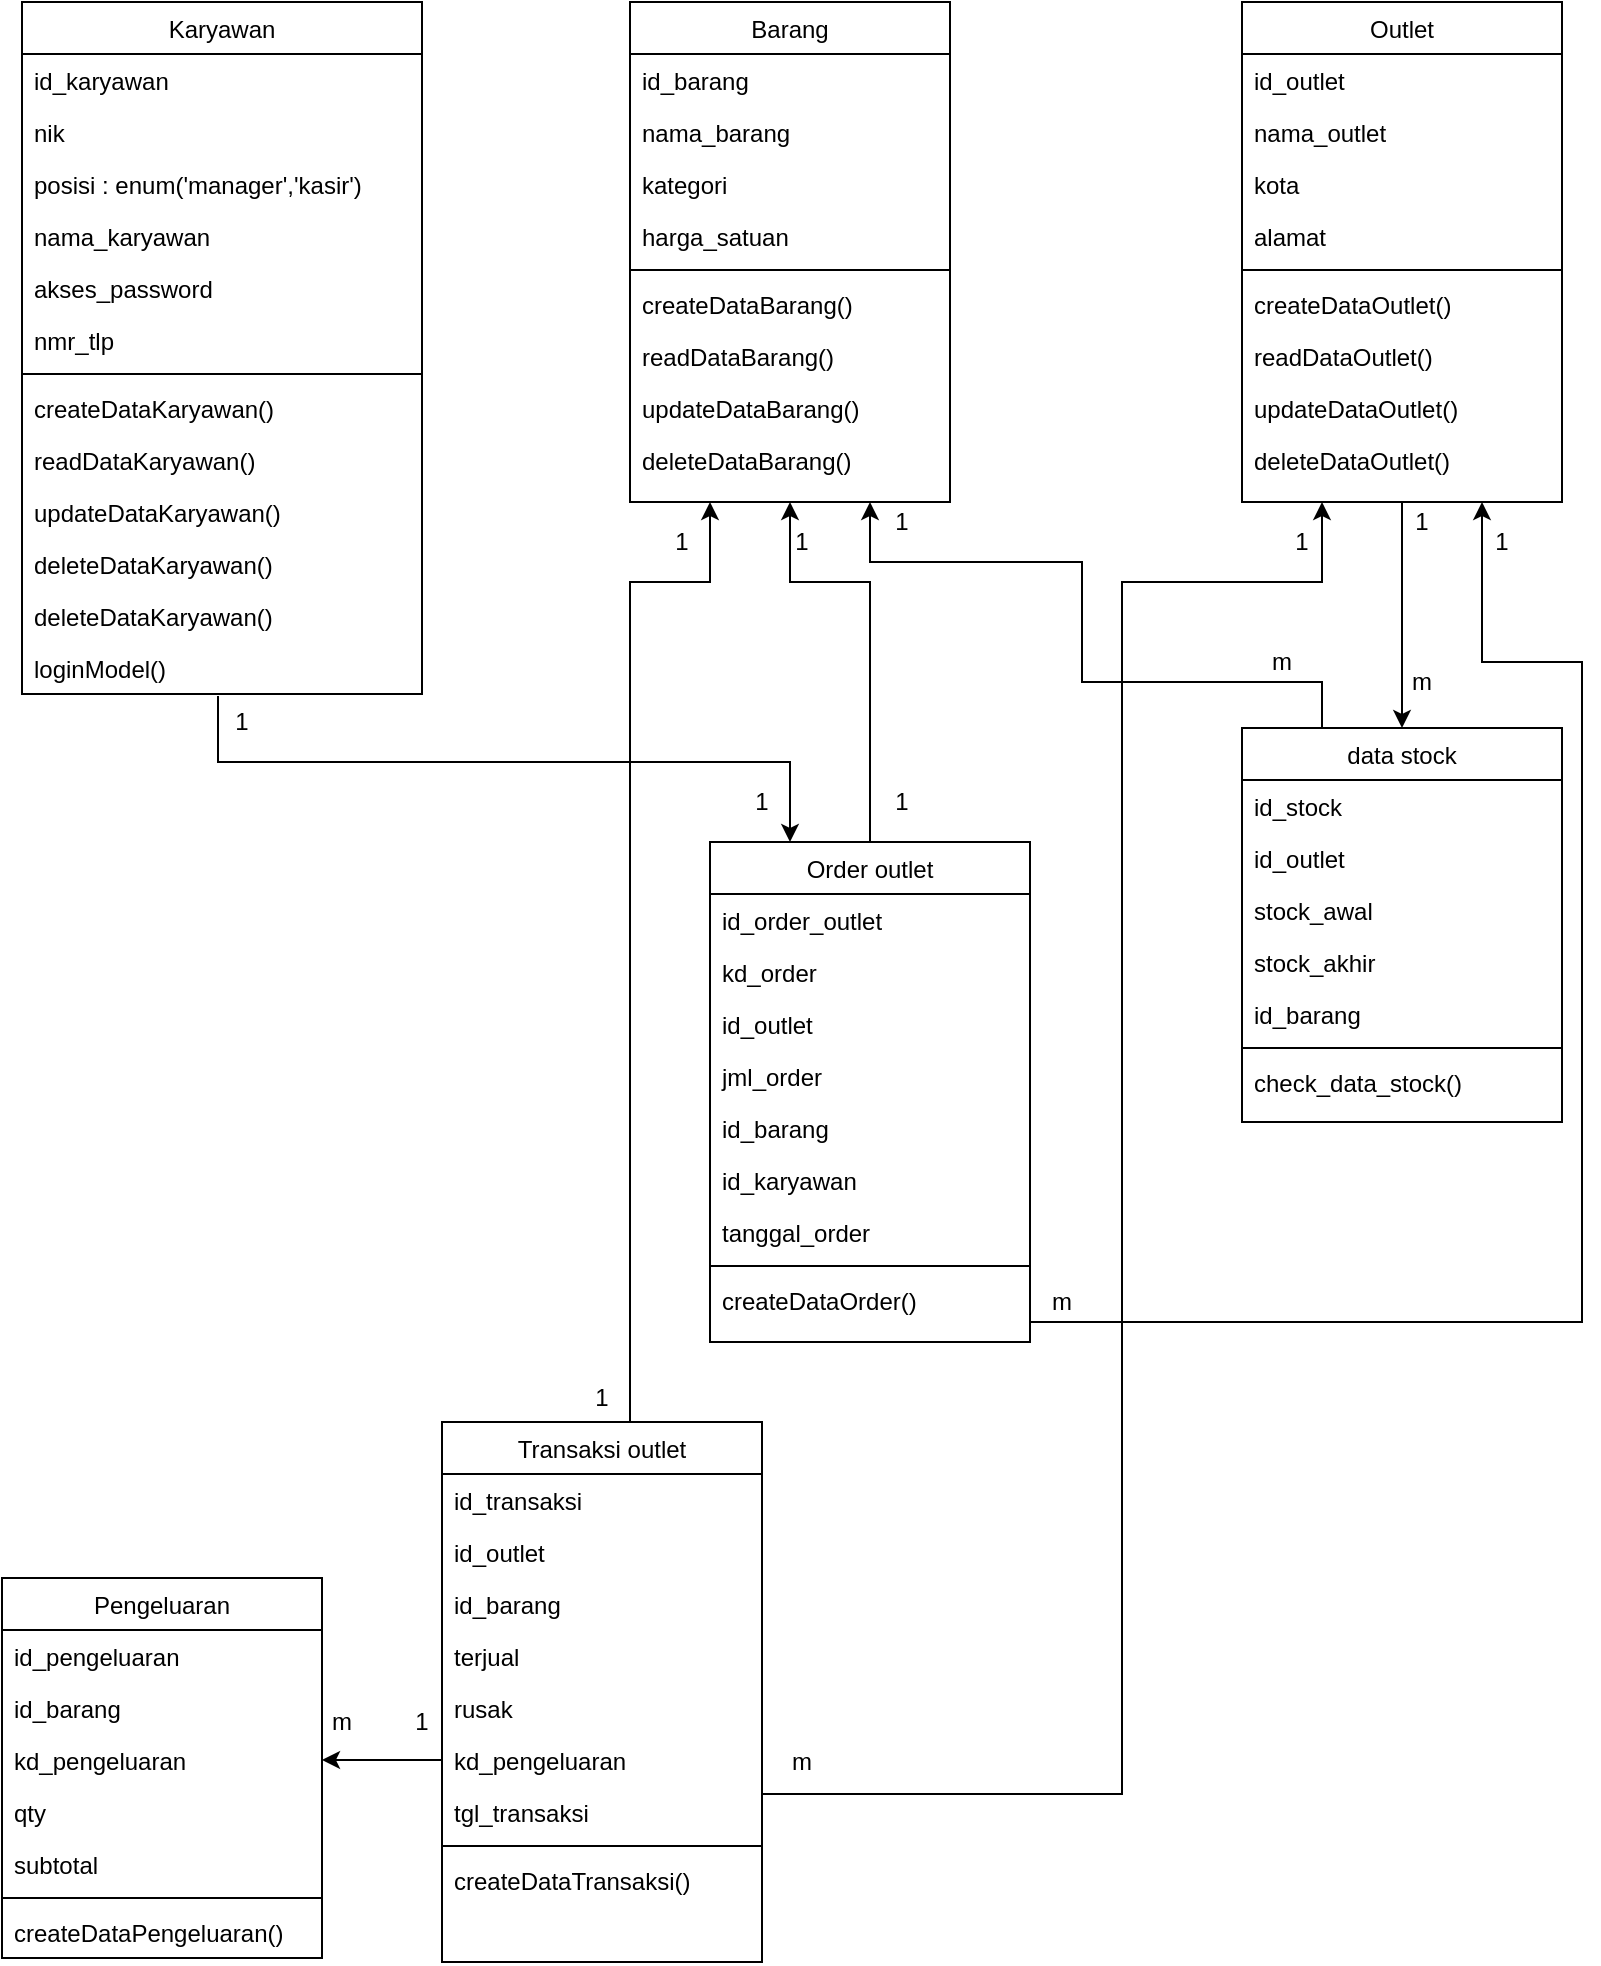 <mxfile version="12.8.5" type="github">
  <diagram id="C5RBs43oDa-KdzZeNtuy" name="Page-1">
    <mxGraphModel dx="1021" dy="1628" grid="1" gridSize="10" guides="1" tooltips="1" connect="1" arrows="1" fold="1" page="1" pageScale="1" pageWidth="827" pageHeight="1169" math="0" shadow="0">
      <root>
        <mxCell id="WIyWlLk6GJQsqaUBKTNV-0" />
        <mxCell id="WIyWlLk6GJQsqaUBKTNV-1" parent="WIyWlLk6GJQsqaUBKTNV-0" />
        <mxCell id="IJOjVhitaZicLHkVx654-0" style="edgeStyle=orthogonalEdgeStyle;rounded=0;orthogonalLoop=1;jettySize=auto;html=1;entryX=0.75;entryY=1;entryDx=0;entryDy=0;exitX=0.25;exitY=0;exitDx=0;exitDy=0;" parent="WIyWlLk6GJQsqaUBKTNV-1" source="zkfFHV4jXpPFQw0GAbJ--17" target="grvFEVyKUdG-fyw-7C89-32" edge="1">
          <mxGeometry relative="1" as="geometry">
            <Array as="points">
              <mxPoint x="680" y="250" />
              <mxPoint x="560" y="250" />
              <mxPoint x="560" y="190" />
              <mxPoint x="454" y="190" />
            </Array>
          </mxGeometry>
        </mxCell>
        <mxCell id="zkfFHV4jXpPFQw0GAbJ--17" value="data stock" style="swimlane;fontStyle=0;align=center;verticalAlign=top;childLayout=stackLayout;horizontal=1;startSize=26;horizontalStack=0;resizeParent=1;resizeLast=0;collapsible=1;marginBottom=0;rounded=0;shadow=0;strokeWidth=1;" parent="WIyWlLk6GJQsqaUBKTNV-1" vertex="1">
          <mxGeometry x="640" y="273" width="160" height="197" as="geometry">
            <mxRectangle x="550" y="140" width="160" height="26" as="alternateBounds" />
          </mxGeometry>
        </mxCell>
        <mxCell id="zkfFHV4jXpPFQw0GAbJ--18" value="id_stock" style="text;align=left;verticalAlign=top;spacingLeft=4;spacingRight=4;overflow=hidden;rotatable=0;points=[[0,0.5],[1,0.5]];portConstraint=eastwest;" parent="zkfFHV4jXpPFQw0GAbJ--17" vertex="1">
          <mxGeometry y="26" width="160" height="26" as="geometry" />
        </mxCell>
        <mxCell id="zkfFHV4jXpPFQw0GAbJ--19" value="id_outlet" style="text;align=left;verticalAlign=top;spacingLeft=4;spacingRight=4;overflow=hidden;rotatable=0;points=[[0,0.5],[1,0.5]];portConstraint=eastwest;rounded=0;shadow=0;html=0;" parent="zkfFHV4jXpPFQw0GAbJ--17" vertex="1">
          <mxGeometry y="52" width="160" height="26" as="geometry" />
        </mxCell>
        <mxCell id="zkfFHV4jXpPFQw0GAbJ--20" value="stock_awal" style="text;align=left;verticalAlign=top;spacingLeft=4;spacingRight=4;overflow=hidden;rotatable=0;points=[[0,0.5],[1,0.5]];portConstraint=eastwest;rounded=0;shadow=0;html=0;" parent="zkfFHV4jXpPFQw0GAbJ--17" vertex="1">
          <mxGeometry y="78" width="160" height="26" as="geometry" />
        </mxCell>
        <mxCell id="zkfFHV4jXpPFQw0GAbJ--21" value="stock_akhir" style="text;align=left;verticalAlign=top;spacingLeft=4;spacingRight=4;overflow=hidden;rotatable=0;points=[[0,0.5],[1,0.5]];portConstraint=eastwest;rounded=0;shadow=0;html=0;" parent="zkfFHV4jXpPFQw0GAbJ--17" vertex="1">
          <mxGeometry y="104" width="160" height="26" as="geometry" />
        </mxCell>
        <mxCell id="zkfFHV4jXpPFQw0GAbJ--22" value="id_barang" style="text;align=left;verticalAlign=top;spacingLeft=4;spacingRight=4;overflow=hidden;rotatable=0;points=[[0,0.5],[1,0.5]];portConstraint=eastwest;rounded=0;shadow=0;html=0;" parent="zkfFHV4jXpPFQw0GAbJ--17" vertex="1">
          <mxGeometry y="130" width="160" height="26" as="geometry" />
        </mxCell>
        <mxCell id="zkfFHV4jXpPFQw0GAbJ--23" value="" style="line;html=1;strokeWidth=1;align=left;verticalAlign=middle;spacingTop=-1;spacingLeft=3;spacingRight=3;rotatable=0;labelPosition=right;points=[];portConstraint=eastwest;" parent="zkfFHV4jXpPFQw0GAbJ--17" vertex="1">
          <mxGeometry y="156" width="160" height="8" as="geometry" />
        </mxCell>
        <mxCell id="hx7mSB9TdaIhevS4iaf8-17" value="check_data_stock()" style="text;align=left;verticalAlign=top;spacingLeft=4;spacingRight=4;overflow=hidden;rotatable=0;points=[[0,0.5],[1,0.5]];portConstraint=eastwest;" vertex="1" parent="zkfFHV4jXpPFQw0GAbJ--17">
          <mxGeometry y="164" width="160" height="26" as="geometry" />
        </mxCell>
        <mxCell id="grvFEVyKUdG-fyw-7C89-42" style="edgeStyle=orthogonalEdgeStyle;rounded=0;orthogonalLoop=1;jettySize=auto;html=1;entryX=0.5;entryY=0;entryDx=0;entryDy=0;" parent="WIyWlLk6GJQsqaUBKTNV-1" source="grvFEVyKUdG-fyw-7C89-0" target="zkfFHV4jXpPFQw0GAbJ--17" edge="1">
          <mxGeometry relative="1" as="geometry" />
        </mxCell>
        <mxCell id="grvFEVyKUdG-fyw-7C89-0" value="Outlet" style="swimlane;fontStyle=0;align=center;verticalAlign=top;childLayout=stackLayout;horizontal=1;startSize=26;horizontalStack=0;resizeParent=1;resizeLast=0;collapsible=1;marginBottom=0;rounded=0;shadow=0;strokeWidth=1;" parent="WIyWlLk6GJQsqaUBKTNV-1" vertex="1">
          <mxGeometry x="640" y="-90" width="160" height="250" as="geometry">
            <mxRectangle x="550" y="140" width="160" height="26" as="alternateBounds" />
          </mxGeometry>
        </mxCell>
        <mxCell id="grvFEVyKUdG-fyw-7C89-1" value="id_outlet" style="text;align=left;verticalAlign=top;spacingLeft=4;spacingRight=4;overflow=hidden;rotatable=0;points=[[0,0.5],[1,0.5]];portConstraint=eastwest;" parent="grvFEVyKUdG-fyw-7C89-0" vertex="1">
          <mxGeometry y="26" width="160" height="26" as="geometry" />
        </mxCell>
        <mxCell id="grvFEVyKUdG-fyw-7C89-2" value="nama_outlet" style="text;align=left;verticalAlign=top;spacingLeft=4;spacingRight=4;overflow=hidden;rotatable=0;points=[[0,0.5],[1,0.5]];portConstraint=eastwest;rounded=0;shadow=0;html=0;" parent="grvFEVyKUdG-fyw-7C89-0" vertex="1">
          <mxGeometry y="52" width="160" height="26" as="geometry" />
        </mxCell>
        <mxCell id="grvFEVyKUdG-fyw-7C89-3" value="kota" style="text;align=left;verticalAlign=top;spacingLeft=4;spacingRight=4;overflow=hidden;rotatable=0;points=[[0,0.5],[1,0.5]];portConstraint=eastwest;rounded=0;shadow=0;html=0;" parent="grvFEVyKUdG-fyw-7C89-0" vertex="1">
          <mxGeometry y="78" width="160" height="26" as="geometry" />
        </mxCell>
        <mxCell id="grvFEVyKUdG-fyw-7C89-4" value="alamat" style="text;align=left;verticalAlign=top;spacingLeft=4;spacingRight=4;overflow=hidden;rotatable=0;points=[[0,0.5],[1,0.5]];portConstraint=eastwest;rounded=0;shadow=0;html=0;" parent="grvFEVyKUdG-fyw-7C89-0" vertex="1">
          <mxGeometry y="104" width="160" height="26" as="geometry" />
        </mxCell>
        <mxCell id="grvFEVyKUdG-fyw-7C89-6" value="" style="line;html=1;strokeWidth=1;align=left;verticalAlign=middle;spacingTop=-1;spacingLeft=3;spacingRight=3;rotatable=0;labelPosition=right;points=[];portConstraint=eastwest;" parent="grvFEVyKUdG-fyw-7C89-0" vertex="1">
          <mxGeometry y="130" width="160" height="8" as="geometry" />
        </mxCell>
        <mxCell id="grvFEVyKUdG-fyw-7C89-7" value="createDataOutlet()" style="text;align=left;verticalAlign=top;spacingLeft=4;spacingRight=4;overflow=hidden;rotatable=0;points=[[0,0.5],[1,0.5]];portConstraint=eastwest;" parent="grvFEVyKUdG-fyw-7C89-0" vertex="1">
          <mxGeometry y="138" width="160" height="26" as="geometry" />
        </mxCell>
        <mxCell id="grvFEVyKUdG-fyw-7C89-30" value="readDataOutlet()" style="text;align=left;verticalAlign=top;spacingLeft=4;spacingRight=4;overflow=hidden;rotatable=0;points=[[0,0.5],[1,0.5]];portConstraint=eastwest;" parent="grvFEVyKUdG-fyw-7C89-0" vertex="1">
          <mxGeometry y="164" width="160" height="26" as="geometry" />
        </mxCell>
        <mxCell id="grvFEVyKUdG-fyw-7C89-8" value="updateDataOutlet()" style="text;align=left;verticalAlign=top;spacingLeft=4;spacingRight=4;overflow=hidden;rotatable=0;points=[[0,0.5],[1,0.5]];portConstraint=eastwest;" parent="grvFEVyKUdG-fyw-7C89-0" vertex="1">
          <mxGeometry y="190" width="160" height="26" as="geometry" />
        </mxCell>
        <mxCell id="grvFEVyKUdG-fyw-7C89-31" value="deleteDataOutlet()" style="text;align=left;verticalAlign=top;spacingLeft=4;spacingRight=4;overflow=hidden;rotatable=0;points=[[0,0.5],[1,0.5]];portConstraint=eastwest;" parent="grvFEVyKUdG-fyw-7C89-0" vertex="1">
          <mxGeometry y="216" width="160" height="26" as="geometry" />
        </mxCell>
        <mxCell id="grvFEVyKUdG-fyw-7C89-87" style="edgeStyle=orthogonalEdgeStyle;rounded=0;orthogonalLoop=1;jettySize=auto;html=1;entryX=0.5;entryY=1;entryDx=0;entryDy=0;" parent="WIyWlLk6GJQsqaUBKTNV-1" source="grvFEVyKUdG-fyw-7C89-9" target="grvFEVyKUdG-fyw-7C89-32" edge="1">
          <mxGeometry relative="1" as="geometry">
            <Array as="points">
              <mxPoint x="454" y="200" />
              <mxPoint x="414" y="200" />
            </Array>
          </mxGeometry>
        </mxCell>
        <mxCell id="hx7mSB9TdaIhevS4iaf8-12" style="edgeStyle=orthogonalEdgeStyle;rounded=0;orthogonalLoop=1;jettySize=auto;html=1;entryX=0.75;entryY=1;entryDx=0;entryDy=0;" edge="1" parent="WIyWlLk6GJQsqaUBKTNV-1" source="grvFEVyKUdG-fyw-7C89-9" target="grvFEVyKUdG-fyw-7C89-0">
          <mxGeometry relative="1" as="geometry">
            <Array as="points">
              <mxPoint x="810" y="570" />
              <mxPoint x="810" y="240" />
              <mxPoint x="760" y="240" />
            </Array>
          </mxGeometry>
        </mxCell>
        <mxCell id="grvFEVyKUdG-fyw-7C89-9" value="Order outlet" style="swimlane;fontStyle=0;align=center;verticalAlign=top;childLayout=stackLayout;horizontal=1;startSize=26;horizontalStack=0;resizeParent=1;resizeLast=0;collapsible=1;marginBottom=0;rounded=0;shadow=0;strokeWidth=1;" parent="WIyWlLk6GJQsqaUBKTNV-1" vertex="1">
          <mxGeometry x="374" y="330" width="160" height="250" as="geometry">
            <mxRectangle x="130" y="380" width="160" height="26" as="alternateBounds" />
          </mxGeometry>
        </mxCell>
        <mxCell id="grvFEVyKUdG-fyw-7C89-10" value="id_order_outlet" style="text;align=left;verticalAlign=top;spacingLeft=4;spacingRight=4;overflow=hidden;rotatable=0;points=[[0,0.5],[1,0.5]];portConstraint=eastwest;" parent="grvFEVyKUdG-fyw-7C89-9" vertex="1">
          <mxGeometry y="26" width="160" height="26" as="geometry" />
        </mxCell>
        <mxCell id="grvFEVyKUdG-fyw-7C89-28" value="kd_order" style="text;align=left;verticalAlign=top;spacingLeft=4;spacingRight=4;overflow=hidden;rotatable=0;points=[[0,0.5],[1,0.5]];portConstraint=eastwest;" parent="grvFEVyKUdG-fyw-7C89-9" vertex="1">
          <mxGeometry y="52" width="160" height="26" as="geometry" />
        </mxCell>
        <mxCell id="grvFEVyKUdG-fyw-7C89-24" value="id_outlet" style="text;align=left;verticalAlign=top;spacingLeft=4;spacingRight=4;overflow=hidden;rotatable=0;points=[[0,0.5],[1,0.5]];portConstraint=eastwest;" parent="grvFEVyKUdG-fyw-7C89-9" vertex="1">
          <mxGeometry y="78" width="160" height="26" as="geometry" />
        </mxCell>
        <mxCell id="grvFEVyKUdG-fyw-7C89-25" value="jml_order" style="text;align=left;verticalAlign=top;spacingLeft=4;spacingRight=4;overflow=hidden;rotatable=0;points=[[0,0.5],[1,0.5]];portConstraint=eastwest;" parent="grvFEVyKUdG-fyw-7C89-9" vertex="1">
          <mxGeometry y="104" width="160" height="26" as="geometry" />
        </mxCell>
        <mxCell id="grvFEVyKUdG-fyw-7C89-27" value="id_barang" style="text;align=left;verticalAlign=top;spacingLeft=4;spacingRight=4;overflow=hidden;rotatable=0;points=[[0,0.5],[1,0.5]];portConstraint=eastwest;" parent="grvFEVyKUdG-fyw-7C89-9" vertex="1">
          <mxGeometry y="130" width="160" height="26" as="geometry" />
        </mxCell>
        <mxCell id="grvFEVyKUdG-fyw-7C89-26" value="id_karyawan" style="text;align=left;verticalAlign=top;spacingLeft=4;spacingRight=4;overflow=hidden;rotatable=0;points=[[0,0.5],[1,0.5]];portConstraint=eastwest;" parent="grvFEVyKUdG-fyw-7C89-9" vertex="1">
          <mxGeometry y="156" width="160" height="26" as="geometry" />
        </mxCell>
        <mxCell id="grvFEVyKUdG-fyw-7C89-11" value="tanggal_order" style="text;align=left;verticalAlign=top;spacingLeft=4;spacingRight=4;overflow=hidden;rotatable=0;points=[[0,0.5],[1,0.5]];portConstraint=eastwest;rounded=0;shadow=0;html=0;" parent="grvFEVyKUdG-fyw-7C89-9" vertex="1">
          <mxGeometry y="182" width="160" height="26" as="geometry" />
        </mxCell>
        <mxCell id="grvFEVyKUdG-fyw-7C89-12" value="" style="line;html=1;strokeWidth=1;align=left;verticalAlign=middle;spacingTop=-1;spacingLeft=3;spacingRight=3;rotatable=0;labelPosition=right;points=[];portConstraint=eastwest;" parent="grvFEVyKUdG-fyw-7C89-9" vertex="1">
          <mxGeometry y="208" width="160" height="8" as="geometry" />
        </mxCell>
        <mxCell id="hx7mSB9TdaIhevS4iaf8-18" value="createDataOrder()" style="text;align=left;verticalAlign=top;spacingLeft=4;spacingRight=4;overflow=hidden;rotatable=0;points=[[0,0.5],[1,0.5]];portConstraint=eastwest;" vertex="1" parent="grvFEVyKUdG-fyw-7C89-9">
          <mxGeometry y="216" width="160" height="26" as="geometry" />
        </mxCell>
        <mxCell id="grvFEVyKUdG-fyw-7C89-32" value="Barang" style="swimlane;fontStyle=0;align=center;verticalAlign=top;childLayout=stackLayout;horizontal=1;startSize=26;horizontalStack=0;resizeParent=1;resizeLast=0;collapsible=1;marginBottom=0;rounded=0;shadow=0;strokeWidth=1;" parent="WIyWlLk6GJQsqaUBKTNV-1" vertex="1">
          <mxGeometry x="334" y="-90" width="160" height="250" as="geometry">
            <mxRectangle x="550" y="140" width="160" height="26" as="alternateBounds" />
          </mxGeometry>
        </mxCell>
        <mxCell id="grvFEVyKUdG-fyw-7C89-33" value="id_barang" style="text;align=left;verticalAlign=top;spacingLeft=4;spacingRight=4;overflow=hidden;rotatable=0;points=[[0,0.5],[1,0.5]];portConstraint=eastwest;" parent="grvFEVyKUdG-fyw-7C89-32" vertex="1">
          <mxGeometry y="26" width="160" height="26" as="geometry" />
        </mxCell>
        <mxCell id="grvFEVyKUdG-fyw-7C89-34" value="nama_barang" style="text;align=left;verticalAlign=top;spacingLeft=4;spacingRight=4;overflow=hidden;rotatable=0;points=[[0,0.5],[1,0.5]];portConstraint=eastwest;rounded=0;shadow=0;html=0;" parent="grvFEVyKUdG-fyw-7C89-32" vertex="1">
          <mxGeometry y="52" width="160" height="26" as="geometry" />
        </mxCell>
        <mxCell id="grvFEVyKUdG-fyw-7C89-35" value="kategori" style="text;align=left;verticalAlign=top;spacingLeft=4;spacingRight=4;overflow=hidden;rotatable=0;points=[[0,0.5],[1,0.5]];portConstraint=eastwest;rounded=0;shadow=0;html=0;" parent="grvFEVyKUdG-fyw-7C89-32" vertex="1">
          <mxGeometry y="78" width="160" height="26" as="geometry" />
        </mxCell>
        <mxCell id="grvFEVyKUdG-fyw-7C89-36" value="harga_satuan" style="text;align=left;verticalAlign=top;spacingLeft=4;spacingRight=4;overflow=hidden;rotatable=0;points=[[0,0.5],[1,0.5]];portConstraint=eastwest;rounded=0;shadow=0;html=0;" parent="grvFEVyKUdG-fyw-7C89-32" vertex="1">
          <mxGeometry y="104" width="160" height="26" as="geometry" />
        </mxCell>
        <mxCell id="grvFEVyKUdG-fyw-7C89-37" value="" style="line;html=1;strokeWidth=1;align=left;verticalAlign=middle;spacingTop=-1;spacingLeft=3;spacingRight=3;rotatable=0;labelPosition=right;points=[];portConstraint=eastwest;" parent="grvFEVyKUdG-fyw-7C89-32" vertex="1">
          <mxGeometry y="130" width="160" height="8" as="geometry" />
        </mxCell>
        <mxCell id="grvFEVyKUdG-fyw-7C89-38" value="createDataBarang()" style="text;align=left;verticalAlign=top;spacingLeft=4;spacingRight=4;overflow=hidden;rotatable=0;points=[[0,0.5],[1,0.5]];portConstraint=eastwest;" parent="grvFEVyKUdG-fyw-7C89-32" vertex="1">
          <mxGeometry y="138" width="160" height="26" as="geometry" />
        </mxCell>
        <mxCell id="grvFEVyKUdG-fyw-7C89-39" value="readDataBarang()" style="text;align=left;verticalAlign=top;spacingLeft=4;spacingRight=4;overflow=hidden;rotatable=0;points=[[0,0.5],[1,0.5]];portConstraint=eastwest;" parent="grvFEVyKUdG-fyw-7C89-32" vertex="1">
          <mxGeometry y="164" width="160" height="26" as="geometry" />
        </mxCell>
        <mxCell id="grvFEVyKUdG-fyw-7C89-40" value="updateDataBarang()" style="text;align=left;verticalAlign=top;spacingLeft=4;spacingRight=4;overflow=hidden;rotatable=0;points=[[0,0.5],[1,0.5]];portConstraint=eastwest;" parent="grvFEVyKUdG-fyw-7C89-32" vertex="1">
          <mxGeometry y="190" width="160" height="26" as="geometry" />
        </mxCell>
        <mxCell id="grvFEVyKUdG-fyw-7C89-41" value="deleteDataBarang()" style="text;align=left;verticalAlign=top;spacingLeft=4;spacingRight=4;overflow=hidden;rotatable=0;points=[[0,0.5],[1,0.5]];portConstraint=eastwest;" parent="grvFEVyKUdG-fyw-7C89-32" vertex="1">
          <mxGeometry y="216" width="160" height="26" as="geometry" />
        </mxCell>
        <mxCell id="grvFEVyKUdG-fyw-7C89-72" style="edgeStyle=orthogonalEdgeStyle;rounded=0;orthogonalLoop=1;jettySize=auto;html=1;entryX=0.25;entryY=1;entryDx=0;entryDy=0;" parent="WIyWlLk6GJQsqaUBKTNV-1" source="grvFEVyKUdG-fyw-7C89-43" target="grvFEVyKUdG-fyw-7C89-32" edge="1">
          <mxGeometry relative="1" as="geometry">
            <Array as="points">
              <mxPoint x="334" y="200" />
              <mxPoint x="374" y="200" />
            </Array>
          </mxGeometry>
        </mxCell>
        <mxCell id="grvFEVyKUdG-fyw-7C89-73" style="edgeStyle=orthogonalEdgeStyle;rounded=0;orthogonalLoop=1;jettySize=auto;html=1;entryX=0.25;entryY=1;entryDx=0;entryDy=0;" parent="WIyWlLk6GJQsqaUBKTNV-1" source="grvFEVyKUdG-fyw-7C89-43" target="grvFEVyKUdG-fyw-7C89-0" edge="1">
          <mxGeometry relative="1" as="geometry">
            <Array as="points">
              <mxPoint x="580" y="806" />
              <mxPoint x="580" y="200" />
              <mxPoint x="680" y="200" />
            </Array>
          </mxGeometry>
        </mxCell>
        <mxCell id="grvFEVyKUdG-fyw-7C89-43" value="Transaksi outlet" style="swimlane;fontStyle=0;align=center;verticalAlign=top;childLayout=stackLayout;horizontal=1;startSize=26;horizontalStack=0;resizeParent=1;resizeLast=0;collapsible=1;marginBottom=0;rounded=0;shadow=0;strokeWidth=1;" parent="WIyWlLk6GJQsqaUBKTNV-1" vertex="1">
          <mxGeometry x="240" y="620" width="160" height="270" as="geometry">
            <mxRectangle x="550" y="140" width="160" height="26" as="alternateBounds" />
          </mxGeometry>
        </mxCell>
        <mxCell id="grvFEVyKUdG-fyw-7C89-44" value="id_transaksi" style="text;align=left;verticalAlign=top;spacingLeft=4;spacingRight=4;overflow=hidden;rotatable=0;points=[[0,0.5],[1,0.5]];portConstraint=eastwest;" parent="grvFEVyKUdG-fyw-7C89-43" vertex="1">
          <mxGeometry y="26" width="160" height="26" as="geometry" />
        </mxCell>
        <mxCell id="grvFEVyKUdG-fyw-7C89-45" value="id_outlet" style="text;align=left;verticalAlign=top;spacingLeft=4;spacingRight=4;overflow=hidden;rotatable=0;points=[[0,0.5],[1,0.5]];portConstraint=eastwest;rounded=0;shadow=0;html=0;" parent="grvFEVyKUdG-fyw-7C89-43" vertex="1">
          <mxGeometry y="52" width="160" height="26" as="geometry" />
        </mxCell>
        <mxCell id="grvFEVyKUdG-fyw-7C89-53" value="id_barang" style="text;align=left;verticalAlign=top;spacingLeft=4;spacingRight=4;overflow=hidden;rotatable=0;points=[[0,0.5],[1,0.5]];portConstraint=eastwest;rounded=0;shadow=0;html=0;" parent="grvFEVyKUdG-fyw-7C89-43" vertex="1">
          <mxGeometry y="78" width="160" height="26" as="geometry" />
        </mxCell>
        <mxCell id="grvFEVyKUdG-fyw-7C89-54" value="terjual" style="text;align=left;verticalAlign=top;spacingLeft=4;spacingRight=4;overflow=hidden;rotatable=0;points=[[0,0.5],[1,0.5]];portConstraint=eastwest;rounded=0;shadow=0;html=0;" parent="grvFEVyKUdG-fyw-7C89-43" vertex="1">
          <mxGeometry y="104" width="160" height="26" as="geometry" />
        </mxCell>
        <mxCell id="grvFEVyKUdG-fyw-7C89-46" value="rusak" style="text;align=left;verticalAlign=top;spacingLeft=4;spacingRight=4;overflow=hidden;rotatable=0;points=[[0,0.5],[1,0.5]];portConstraint=eastwest;rounded=0;shadow=0;html=0;" parent="grvFEVyKUdG-fyw-7C89-43" vertex="1">
          <mxGeometry y="130" width="160" height="26" as="geometry" />
        </mxCell>
        <mxCell id="grvFEVyKUdG-fyw-7C89-57" value="kd_pengeluaran" style="text;align=left;verticalAlign=top;spacingLeft=4;spacingRight=4;overflow=hidden;rotatable=0;points=[[0,0.5],[1,0.5]];portConstraint=eastwest;rounded=0;shadow=0;html=0;" parent="grvFEVyKUdG-fyw-7C89-43" vertex="1">
          <mxGeometry y="156" width="160" height="26" as="geometry" />
        </mxCell>
        <mxCell id="grvFEVyKUdG-fyw-7C89-55" value="tgl_transaksi" style="text;align=left;verticalAlign=top;spacingLeft=4;spacingRight=4;overflow=hidden;rotatable=0;points=[[0,0.5],[1,0.5]];portConstraint=eastwest;rounded=0;shadow=0;html=0;" parent="grvFEVyKUdG-fyw-7C89-43" vertex="1">
          <mxGeometry y="182" width="160" height="26" as="geometry" />
        </mxCell>
        <mxCell id="grvFEVyKUdG-fyw-7C89-48" value="" style="line;html=1;strokeWidth=1;align=left;verticalAlign=middle;spacingTop=-1;spacingLeft=3;spacingRight=3;rotatable=0;labelPosition=right;points=[];portConstraint=eastwest;" parent="grvFEVyKUdG-fyw-7C89-43" vertex="1">
          <mxGeometry y="208" width="160" height="8" as="geometry" />
        </mxCell>
        <mxCell id="grvFEVyKUdG-fyw-7C89-49" value="createDataTransaksi()" style="text;align=left;verticalAlign=top;spacingLeft=4;spacingRight=4;overflow=hidden;rotatable=0;points=[[0,0.5],[1,0.5]];portConstraint=eastwest;" parent="grvFEVyKUdG-fyw-7C89-43" vertex="1">
          <mxGeometry y="216" width="160" height="26" as="geometry" />
        </mxCell>
        <mxCell id="grvFEVyKUdG-fyw-7C89-86" style="edgeStyle=orthogonalEdgeStyle;rounded=0;orthogonalLoop=1;jettySize=auto;html=1;exitX=0.49;exitY=1.038;exitDx=0;exitDy=0;exitPerimeter=0;entryX=0.25;entryY=0;entryDx=0;entryDy=0;" parent="WIyWlLk6GJQsqaUBKTNV-1" source="grvFEVyKUdG-fyw-7C89-67" target="grvFEVyKUdG-fyw-7C89-9" edge="1">
          <mxGeometry relative="1" as="geometry">
            <mxPoint x="490" y="409" as="targetPoint" />
            <Array as="points">
              <mxPoint x="128" y="290" />
              <mxPoint x="414" y="290" />
            </Array>
          </mxGeometry>
        </mxCell>
        <mxCell id="grvFEVyKUdG-fyw-7C89-58" value="Karyawan" style="swimlane;fontStyle=0;align=center;verticalAlign=top;childLayout=stackLayout;horizontal=1;startSize=26;horizontalStack=0;resizeParent=1;resizeLast=0;collapsible=1;marginBottom=0;rounded=0;shadow=0;strokeWidth=1;" parent="WIyWlLk6GJQsqaUBKTNV-1" vertex="1">
          <mxGeometry x="30" y="-90" width="200" height="346" as="geometry">
            <mxRectangle x="550" y="140" width="160" height="26" as="alternateBounds" />
          </mxGeometry>
        </mxCell>
        <mxCell id="grvFEVyKUdG-fyw-7C89-59" value="id_karyawan" style="text;align=left;verticalAlign=top;spacingLeft=4;spacingRight=4;overflow=hidden;rotatable=0;points=[[0,0.5],[1,0.5]];portConstraint=eastwest;" parent="grvFEVyKUdG-fyw-7C89-58" vertex="1">
          <mxGeometry y="26" width="200" height="26" as="geometry" />
        </mxCell>
        <mxCell id="grvFEVyKUdG-fyw-7C89-60" value="nik" style="text;align=left;verticalAlign=top;spacingLeft=4;spacingRight=4;overflow=hidden;rotatable=0;points=[[0,0.5],[1,0.5]];portConstraint=eastwest;rounded=0;shadow=0;html=0;" parent="grvFEVyKUdG-fyw-7C89-58" vertex="1">
          <mxGeometry y="52" width="200" height="26" as="geometry" />
        </mxCell>
        <mxCell id="grvFEVyKUdG-fyw-7C89-61" value="posisi : enum(&#39;manager&#39;,&#39;kasir&#39;)" style="text;align=left;verticalAlign=top;spacingLeft=4;spacingRight=4;overflow=hidden;rotatable=0;points=[[0,0.5],[1,0.5]];portConstraint=eastwest;rounded=0;shadow=0;html=0;" parent="grvFEVyKUdG-fyw-7C89-58" vertex="1">
          <mxGeometry y="78" width="200" height="26" as="geometry" />
        </mxCell>
        <mxCell id="grvFEVyKUdG-fyw-7C89-69" value="nama_karyawan" style="text;align=left;verticalAlign=top;spacingLeft=4;spacingRight=4;overflow=hidden;rotatable=0;points=[[0,0.5],[1,0.5]];portConstraint=eastwest;rounded=0;shadow=0;html=0;" parent="grvFEVyKUdG-fyw-7C89-58" vertex="1">
          <mxGeometry y="104" width="200" height="26" as="geometry" />
        </mxCell>
        <mxCell id="grvFEVyKUdG-fyw-7C89-68" value="akses_password" style="text;align=left;verticalAlign=top;spacingLeft=4;spacingRight=4;overflow=hidden;rotatable=0;points=[[0,0.5],[1,0.5]];portConstraint=eastwest;rounded=0;shadow=0;html=0;" parent="grvFEVyKUdG-fyw-7C89-58" vertex="1">
          <mxGeometry y="130" width="200" height="26" as="geometry" />
        </mxCell>
        <mxCell id="grvFEVyKUdG-fyw-7C89-62" value="nmr_tlp" style="text;align=left;verticalAlign=top;spacingLeft=4;spacingRight=4;overflow=hidden;rotatable=0;points=[[0,0.5],[1,0.5]];portConstraint=eastwest;rounded=0;shadow=0;html=0;" parent="grvFEVyKUdG-fyw-7C89-58" vertex="1">
          <mxGeometry y="156" width="200" height="26" as="geometry" />
        </mxCell>
        <mxCell id="grvFEVyKUdG-fyw-7C89-63" value="" style="line;html=1;strokeWidth=1;align=left;verticalAlign=middle;spacingTop=-1;spacingLeft=3;spacingRight=3;rotatable=0;labelPosition=right;points=[];portConstraint=eastwest;" parent="grvFEVyKUdG-fyw-7C89-58" vertex="1">
          <mxGeometry y="182" width="200" height="8" as="geometry" />
        </mxCell>
        <mxCell id="grvFEVyKUdG-fyw-7C89-64" value="createDataKaryawan()" style="text;align=left;verticalAlign=top;spacingLeft=4;spacingRight=4;overflow=hidden;rotatable=0;points=[[0,0.5],[1,0.5]];portConstraint=eastwest;" parent="grvFEVyKUdG-fyw-7C89-58" vertex="1">
          <mxGeometry y="190" width="200" height="26" as="geometry" />
        </mxCell>
        <mxCell id="grvFEVyKUdG-fyw-7C89-65" value="readDataKaryawan()" style="text;align=left;verticalAlign=top;spacingLeft=4;spacingRight=4;overflow=hidden;rotatable=0;points=[[0,0.5],[1,0.5]];portConstraint=eastwest;" parent="grvFEVyKUdG-fyw-7C89-58" vertex="1">
          <mxGeometry y="216" width="200" height="26" as="geometry" />
        </mxCell>
        <mxCell id="grvFEVyKUdG-fyw-7C89-66" value="updateDataKaryawan()" style="text;align=left;verticalAlign=top;spacingLeft=4;spacingRight=4;overflow=hidden;rotatable=0;points=[[0,0.5],[1,0.5]];portConstraint=eastwest;" parent="grvFEVyKUdG-fyw-7C89-58" vertex="1">
          <mxGeometry y="242" width="200" height="26" as="geometry" />
        </mxCell>
        <mxCell id="grvFEVyKUdG-fyw-7C89-70" value="deleteDataKaryawan()" style="text;align=left;verticalAlign=top;spacingLeft=4;spacingRight=4;overflow=hidden;rotatable=0;points=[[0,0.5],[1,0.5]];portConstraint=eastwest;" parent="grvFEVyKUdG-fyw-7C89-58" vertex="1">
          <mxGeometry y="268" width="200" height="26" as="geometry" />
        </mxCell>
        <mxCell id="grvFEVyKUdG-fyw-7C89-71" value="deleteDataKaryawan()" style="text;align=left;verticalAlign=top;spacingLeft=4;spacingRight=4;overflow=hidden;rotatable=0;points=[[0,0.5],[1,0.5]];portConstraint=eastwest;" parent="grvFEVyKUdG-fyw-7C89-58" vertex="1">
          <mxGeometry y="294" width="200" height="26" as="geometry" />
        </mxCell>
        <mxCell id="grvFEVyKUdG-fyw-7C89-67" value="loginModel()" style="text;align=left;verticalAlign=top;spacingLeft=4;spacingRight=4;overflow=hidden;rotatable=0;points=[[0,0.5],[1,0.5]];portConstraint=eastwest;" parent="grvFEVyKUdG-fyw-7C89-58" vertex="1">
          <mxGeometry y="320" width="200" height="26" as="geometry" />
        </mxCell>
        <mxCell id="grvFEVyKUdG-fyw-7C89-85" style="edgeStyle=orthogonalEdgeStyle;rounded=0;orthogonalLoop=1;jettySize=auto;html=1;entryX=1;entryY=0.5;entryDx=0;entryDy=0;" parent="WIyWlLk6GJQsqaUBKTNV-1" source="grvFEVyKUdG-fyw-7C89-57" target="grvFEVyKUdG-fyw-7C89-77" edge="1">
          <mxGeometry relative="1" as="geometry" />
        </mxCell>
        <mxCell id="grvFEVyKUdG-fyw-7C89-74" value="Pengeluaran" style="swimlane;fontStyle=0;align=center;verticalAlign=top;childLayout=stackLayout;horizontal=1;startSize=26;horizontalStack=0;resizeParent=1;resizeLast=0;collapsible=1;marginBottom=0;rounded=0;shadow=0;strokeWidth=1;" parent="WIyWlLk6GJQsqaUBKTNV-1" vertex="1">
          <mxGeometry x="20" y="698" width="160" height="190" as="geometry">
            <mxRectangle x="130" y="380" width="160" height="26" as="alternateBounds" />
          </mxGeometry>
        </mxCell>
        <mxCell id="grvFEVyKUdG-fyw-7C89-75" value="id_pengeluaran" style="text;align=left;verticalAlign=top;spacingLeft=4;spacingRight=4;overflow=hidden;rotatable=0;points=[[0,0.5],[1,0.5]];portConstraint=eastwest;" parent="grvFEVyKUdG-fyw-7C89-74" vertex="1">
          <mxGeometry y="26" width="160" height="26" as="geometry" />
        </mxCell>
        <mxCell id="grvFEVyKUdG-fyw-7C89-76" value="id_barang" style="text;align=left;verticalAlign=top;spacingLeft=4;spacingRight=4;overflow=hidden;rotatable=0;points=[[0,0.5],[1,0.5]];portConstraint=eastwest;" parent="grvFEVyKUdG-fyw-7C89-74" vertex="1">
          <mxGeometry y="52" width="160" height="26" as="geometry" />
        </mxCell>
        <mxCell id="grvFEVyKUdG-fyw-7C89-77" value="kd_pengeluaran" style="text;align=left;verticalAlign=top;spacingLeft=4;spacingRight=4;overflow=hidden;rotatable=0;points=[[0,0.5],[1,0.5]];portConstraint=eastwest;" parent="grvFEVyKUdG-fyw-7C89-74" vertex="1">
          <mxGeometry y="78" width="160" height="26" as="geometry" />
        </mxCell>
        <mxCell id="grvFEVyKUdG-fyw-7C89-78" value="qty" style="text;align=left;verticalAlign=top;spacingLeft=4;spacingRight=4;overflow=hidden;rotatable=0;points=[[0,0.5],[1,0.5]];portConstraint=eastwest;" parent="grvFEVyKUdG-fyw-7C89-74" vertex="1">
          <mxGeometry y="104" width="160" height="26" as="geometry" />
        </mxCell>
        <mxCell id="grvFEVyKUdG-fyw-7C89-79" value="subtotal" style="text;align=left;verticalAlign=top;spacingLeft=4;spacingRight=4;overflow=hidden;rotatable=0;points=[[0,0.5],[1,0.5]];portConstraint=eastwest;" parent="grvFEVyKUdG-fyw-7C89-74" vertex="1">
          <mxGeometry y="130" width="160" height="26" as="geometry" />
        </mxCell>
        <mxCell id="grvFEVyKUdG-fyw-7C89-82" value="" style="line;html=1;strokeWidth=1;align=left;verticalAlign=middle;spacingTop=-1;spacingLeft=3;spacingRight=3;rotatable=0;labelPosition=right;points=[];portConstraint=eastwest;" parent="grvFEVyKUdG-fyw-7C89-74" vertex="1">
          <mxGeometry y="156" width="160" height="8" as="geometry" />
        </mxCell>
        <mxCell id="grvFEVyKUdG-fyw-7C89-83" value="createDataPengeluaran()" style="text;align=left;verticalAlign=top;spacingLeft=4;spacingRight=4;overflow=hidden;rotatable=0;points=[[0,0.5],[1,0.5]];portConstraint=eastwest;fontStyle=0" parent="grvFEVyKUdG-fyw-7C89-74" vertex="1">
          <mxGeometry y="164" width="160" height="26" as="geometry" />
        </mxCell>
        <mxCell id="hx7mSB9TdaIhevS4iaf8-0" value="1" style="text;html=1;strokeColor=none;fillColor=none;align=center;verticalAlign=middle;whiteSpace=wrap;rounded=0;" vertex="1" parent="WIyWlLk6GJQsqaUBKTNV-1">
          <mxGeometry x="210" y="760" width="40" height="20" as="geometry" />
        </mxCell>
        <mxCell id="hx7mSB9TdaIhevS4iaf8-1" value="m" style="text;html=1;strokeColor=none;fillColor=none;align=center;verticalAlign=middle;whiteSpace=wrap;rounded=0;" vertex="1" parent="WIyWlLk6GJQsqaUBKTNV-1">
          <mxGeometry x="170" y="760" width="40" height="20" as="geometry" />
        </mxCell>
        <mxCell id="hx7mSB9TdaIhevS4iaf8-2" value="1" style="text;html=1;strokeColor=none;fillColor=none;align=center;verticalAlign=middle;whiteSpace=wrap;rounded=0;" vertex="1" parent="WIyWlLk6GJQsqaUBKTNV-1">
          <mxGeometry x="300" y="598" width="40" height="20" as="geometry" />
        </mxCell>
        <mxCell id="hx7mSB9TdaIhevS4iaf8-3" value="1" style="text;html=1;strokeColor=none;fillColor=none;align=center;verticalAlign=middle;whiteSpace=wrap;rounded=0;" vertex="1" parent="WIyWlLk6GJQsqaUBKTNV-1">
          <mxGeometry x="340" y="170" width="40" height="20" as="geometry" />
        </mxCell>
        <mxCell id="hx7mSB9TdaIhevS4iaf8-4" value="1" style="text;html=1;strokeColor=none;fillColor=none;align=center;verticalAlign=middle;whiteSpace=wrap;rounded=0;" vertex="1" parent="WIyWlLk6GJQsqaUBKTNV-1">
          <mxGeometry x="120" y="260" width="40" height="20" as="geometry" />
        </mxCell>
        <mxCell id="hx7mSB9TdaIhevS4iaf8-5" value="1" style="text;html=1;strokeColor=none;fillColor=none;align=center;verticalAlign=middle;whiteSpace=wrap;rounded=0;" vertex="1" parent="WIyWlLk6GJQsqaUBKTNV-1">
          <mxGeometry x="380" y="300" width="40" height="20" as="geometry" />
        </mxCell>
        <mxCell id="hx7mSB9TdaIhevS4iaf8-6" value="1" style="text;html=1;strokeColor=none;fillColor=none;align=center;verticalAlign=middle;whiteSpace=wrap;rounded=0;" vertex="1" parent="WIyWlLk6GJQsqaUBKTNV-1">
          <mxGeometry x="450" y="300" width="40" height="20" as="geometry" />
        </mxCell>
        <mxCell id="hx7mSB9TdaIhevS4iaf8-7" value="1" style="text;html=1;strokeColor=none;fillColor=none;align=center;verticalAlign=middle;whiteSpace=wrap;rounded=0;" vertex="1" parent="WIyWlLk6GJQsqaUBKTNV-1">
          <mxGeometry x="400" y="170" width="40" height="20" as="geometry" />
        </mxCell>
        <mxCell id="hx7mSB9TdaIhevS4iaf8-8" value="1" style="text;html=1;strokeColor=none;fillColor=none;align=center;verticalAlign=middle;whiteSpace=wrap;rounded=0;" vertex="1" parent="WIyWlLk6GJQsqaUBKTNV-1">
          <mxGeometry x="450" y="160" width="40" height="20" as="geometry" />
        </mxCell>
        <mxCell id="hx7mSB9TdaIhevS4iaf8-9" value="m" style="text;html=1;strokeColor=none;fillColor=none;align=center;verticalAlign=middle;whiteSpace=wrap;rounded=0;" vertex="1" parent="WIyWlLk6GJQsqaUBKTNV-1">
          <mxGeometry x="640" y="230" width="40" height="20" as="geometry" />
        </mxCell>
        <mxCell id="hx7mSB9TdaIhevS4iaf8-10" value="1" style="text;html=1;strokeColor=none;fillColor=none;align=center;verticalAlign=middle;whiteSpace=wrap;rounded=0;" vertex="1" parent="WIyWlLk6GJQsqaUBKTNV-1">
          <mxGeometry x="650" y="170" width="40" height="20" as="geometry" />
        </mxCell>
        <mxCell id="hx7mSB9TdaIhevS4iaf8-11" value="m" style="text;html=1;strokeColor=none;fillColor=none;align=center;verticalAlign=middle;whiteSpace=wrap;rounded=0;" vertex="1" parent="WIyWlLk6GJQsqaUBKTNV-1">
          <mxGeometry x="400" y="780" width="40" height="20" as="geometry" />
        </mxCell>
        <mxCell id="hx7mSB9TdaIhevS4iaf8-13" value="1" style="text;html=1;strokeColor=none;fillColor=none;align=center;verticalAlign=middle;whiteSpace=wrap;rounded=0;" vertex="1" parent="WIyWlLk6GJQsqaUBKTNV-1">
          <mxGeometry x="750" y="170" width="40" height="20" as="geometry" />
        </mxCell>
        <mxCell id="hx7mSB9TdaIhevS4iaf8-14" value="m" style="text;html=1;strokeColor=none;fillColor=none;align=center;verticalAlign=middle;whiteSpace=wrap;rounded=0;" vertex="1" parent="WIyWlLk6GJQsqaUBKTNV-1">
          <mxGeometry x="530" y="550" width="40" height="20" as="geometry" />
        </mxCell>
        <mxCell id="hx7mSB9TdaIhevS4iaf8-15" value="m" style="text;html=1;strokeColor=none;fillColor=none;align=center;verticalAlign=middle;whiteSpace=wrap;rounded=0;" vertex="1" parent="WIyWlLk6GJQsqaUBKTNV-1">
          <mxGeometry x="710" y="240" width="40" height="20" as="geometry" />
        </mxCell>
        <mxCell id="hx7mSB9TdaIhevS4iaf8-16" value="1" style="text;html=1;strokeColor=none;fillColor=none;align=center;verticalAlign=middle;whiteSpace=wrap;rounded=0;" vertex="1" parent="WIyWlLk6GJQsqaUBKTNV-1">
          <mxGeometry x="710" y="160" width="40" height="20" as="geometry" />
        </mxCell>
      </root>
    </mxGraphModel>
  </diagram>
</mxfile>
